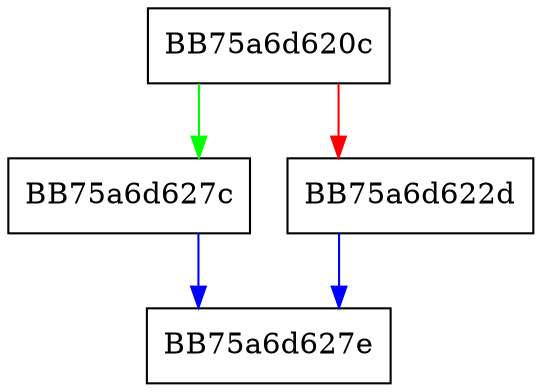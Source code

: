 digraph ExecuteCode {
  node [shape="box"];
  graph [splines=ortho];
  BB75a6d620c -> BB75a6d627c [color="green"];
  BB75a6d620c -> BB75a6d622d [color="red"];
  BB75a6d622d -> BB75a6d627e [color="blue"];
  BB75a6d627c -> BB75a6d627e [color="blue"];
}